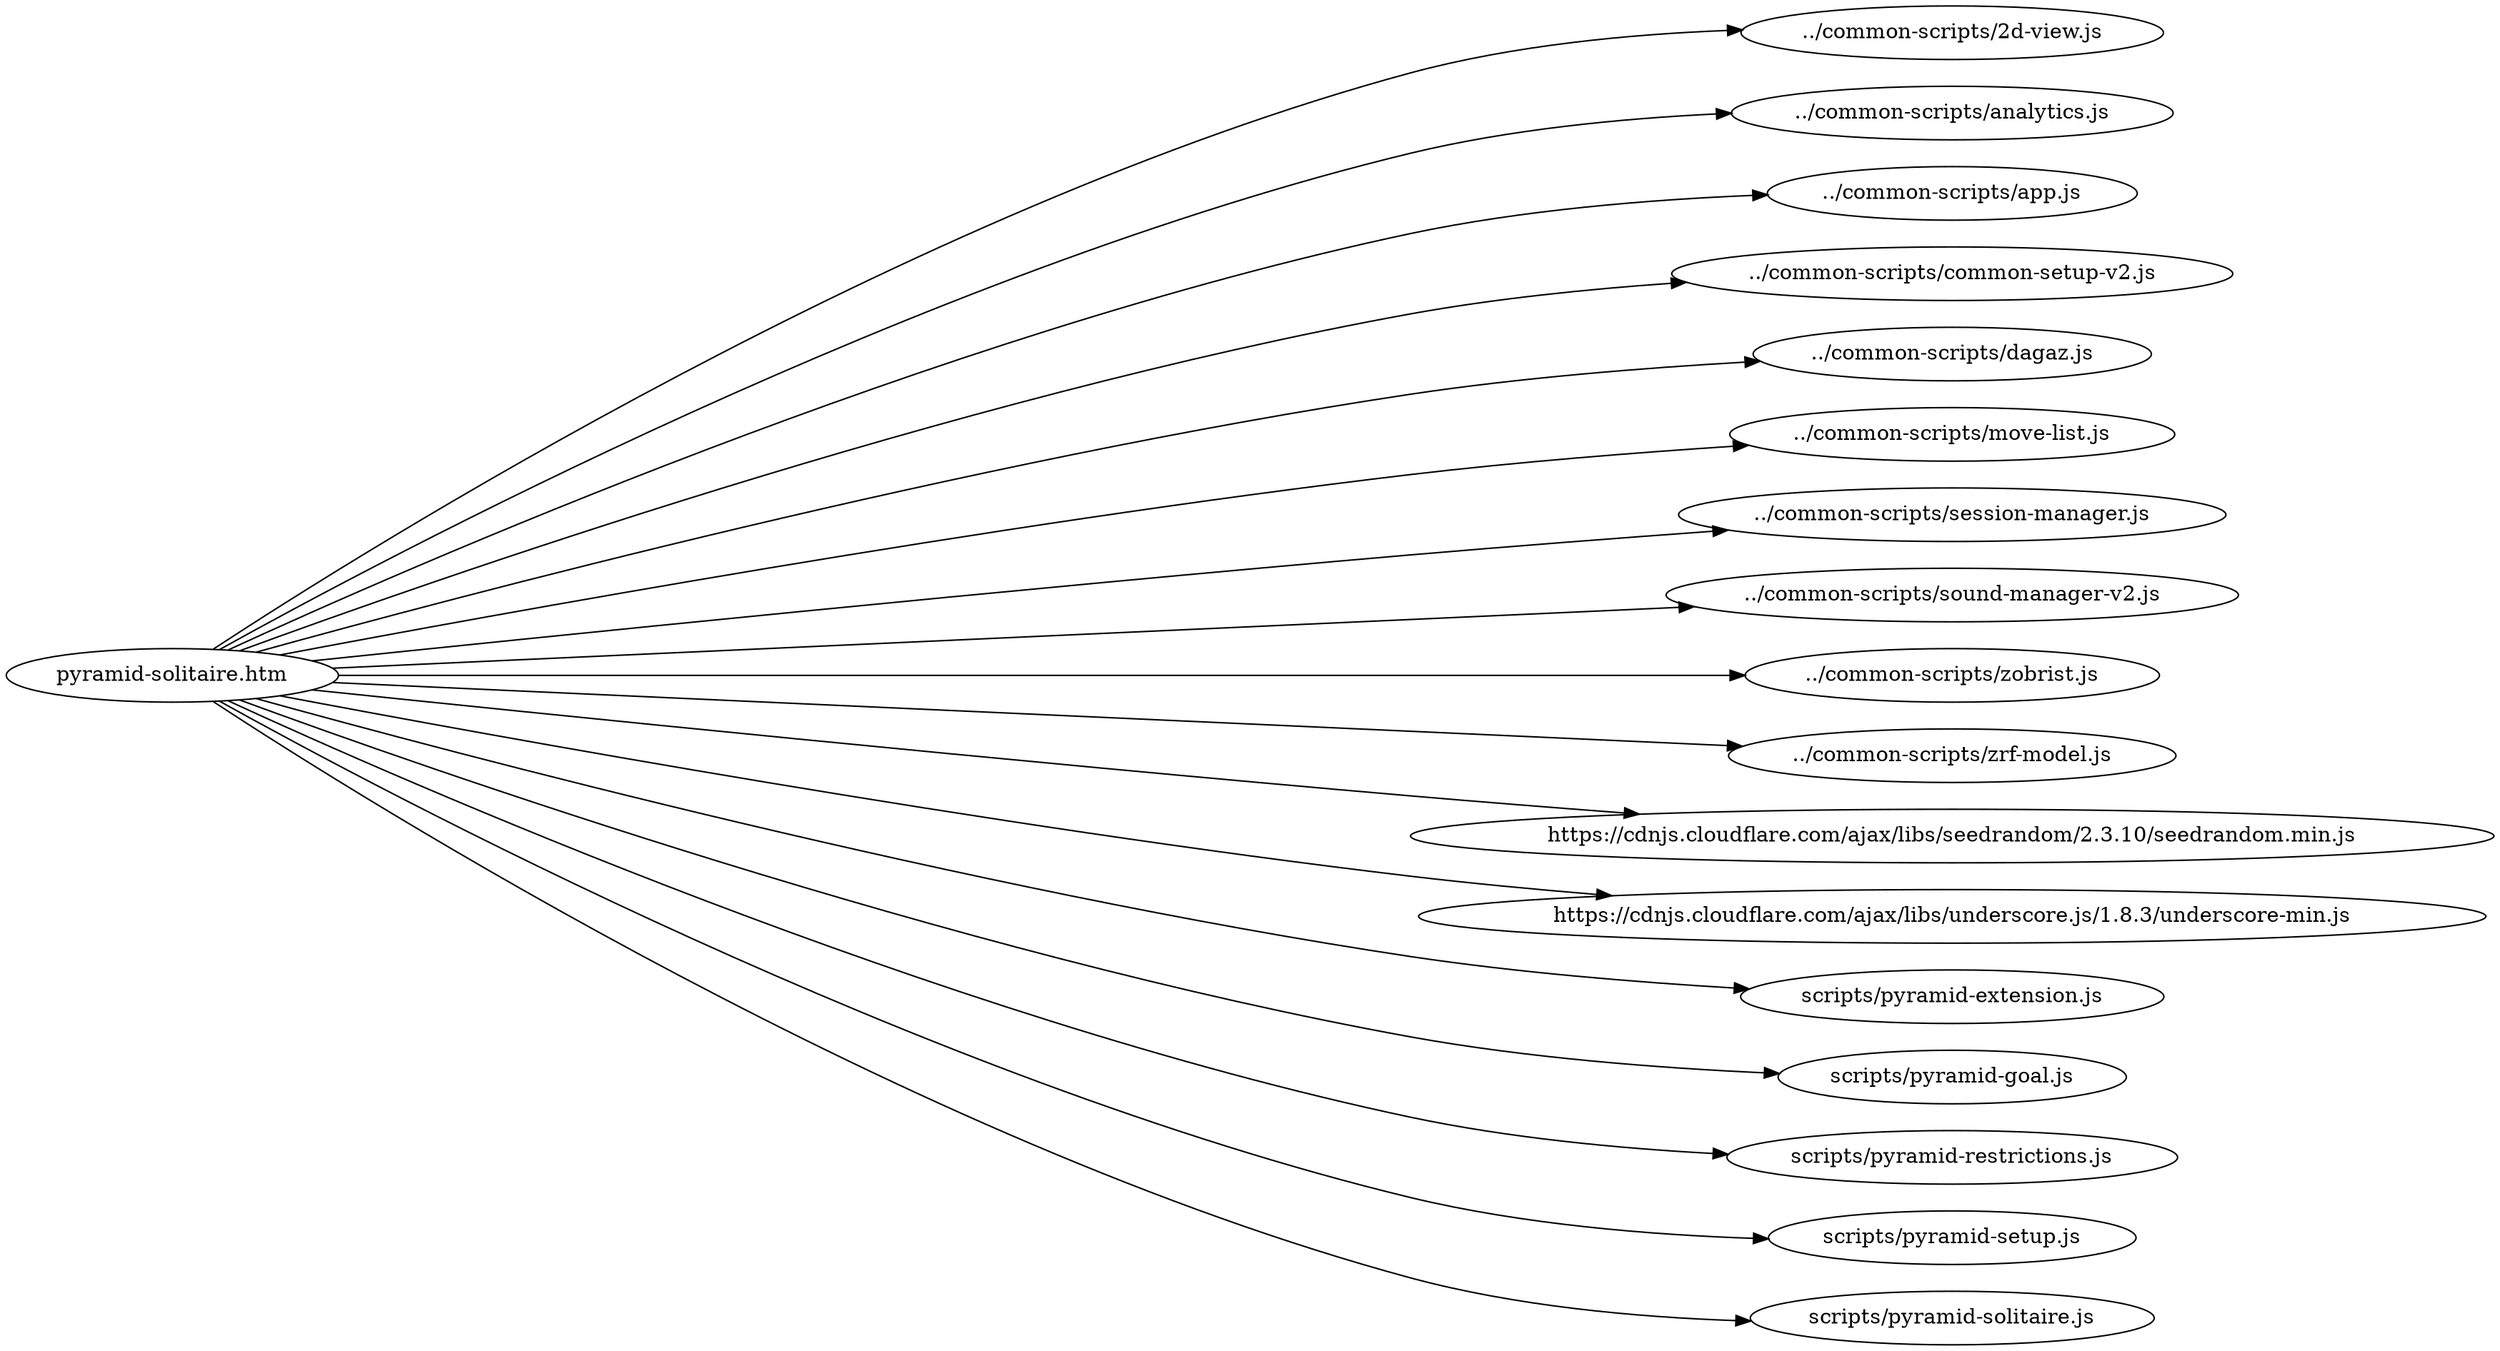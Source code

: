 digraph "graph" {
graph[ ranksep=10, rankdir = LR ];
  "pyramid-solitaire.htm" -> "../common-scripts/2d-view.js";
  "pyramid-solitaire.htm" -> "../common-scripts/analytics.js";
  "pyramid-solitaire.htm" -> "../common-scripts/app.js";
  "pyramid-solitaire.htm" -> "../common-scripts/common-setup-v2.js";
  "pyramid-solitaire.htm" -> "../common-scripts/dagaz.js";
  "pyramid-solitaire.htm" -> "../common-scripts/move-list.js";
  "pyramid-solitaire.htm" -> "../common-scripts/session-manager.js";
  "pyramid-solitaire.htm" -> "../common-scripts/sound-manager-v2.js";
  "pyramid-solitaire.htm" -> "../common-scripts/zobrist.js";
  "pyramid-solitaire.htm" -> "../common-scripts/zrf-model.js";
  "pyramid-solitaire.htm" -> "https://cdnjs.cloudflare.com/ajax/libs/seedrandom/2.3.10/seedrandom.min.js";
  "pyramid-solitaire.htm" -> "https://cdnjs.cloudflare.com/ajax/libs/underscore.js/1.8.3/underscore-min.js";
  "pyramid-solitaire.htm" -> "scripts/pyramid-extension.js";
  "pyramid-solitaire.htm" -> "scripts/pyramid-goal.js";
  "pyramid-solitaire.htm" -> "scripts/pyramid-restrictions.js";
  "pyramid-solitaire.htm" -> "scripts/pyramid-setup.js";
  "pyramid-solitaire.htm" -> "scripts/pyramid-solitaire.js";
}
